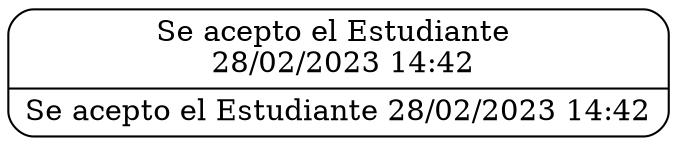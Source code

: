 digraph G {
node [shape=record];
rankdir=TB;
N[label="{Se acepto el Estudiante &#92;n 28/02/2023 14:42|Se acepto el Estudiante 28/02/2023 14:42}"shape=Mrecord];
N:here;
}